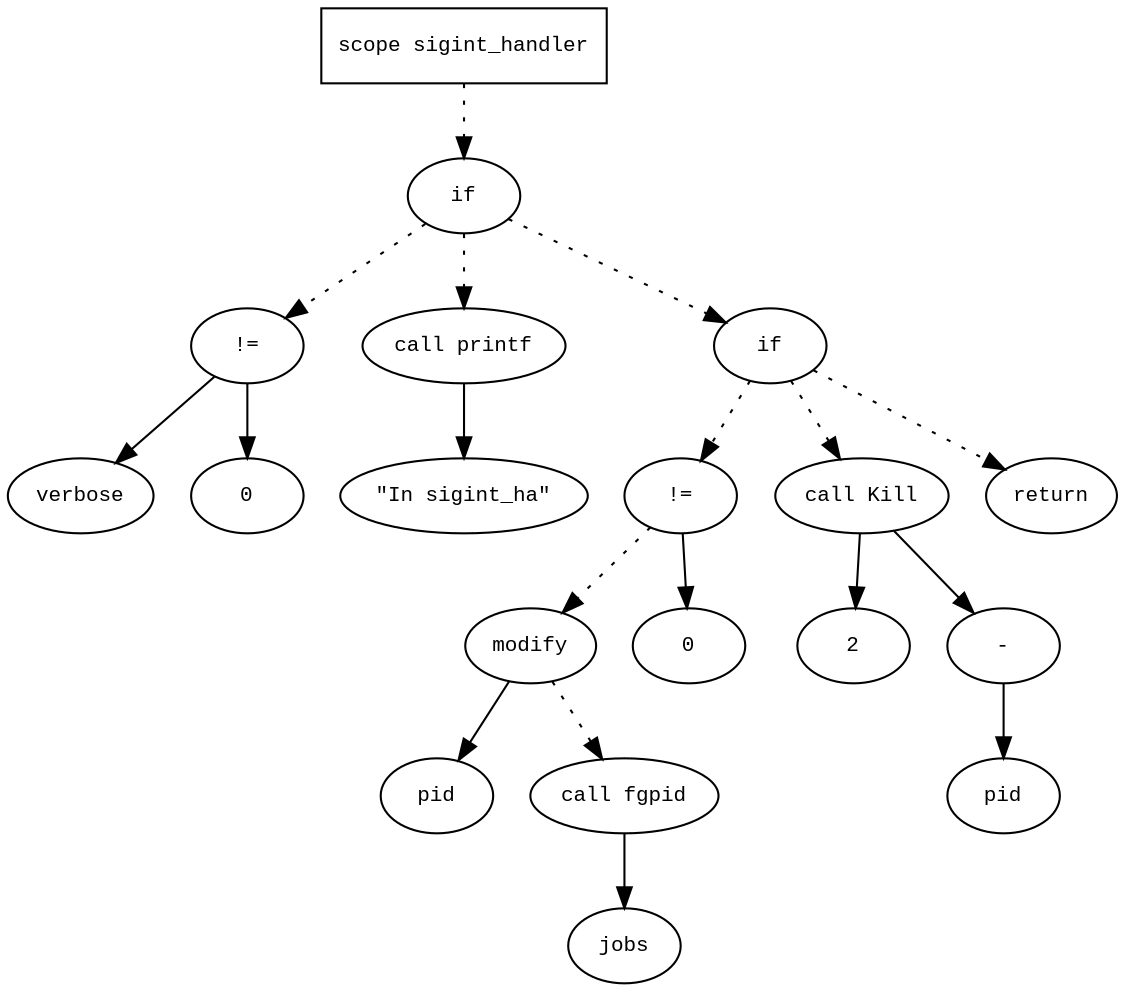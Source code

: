 digraph AST {
  graph [fontname="Times New Roman",fontsize=10];
  node  [fontname="Courier New",fontsize=10];
  edge  [fontname="Times New Roman",fontsize=10];

  node1 [label="scope sigint_handler",shape=box];
  node2 [label="if",shape=ellipse];
  node1 -> node2 [style=dotted];
  node3 [label="!=",shape=ellipse];
  node4 [label="verbose",shape=ellipse];
  node3 -> node4;
  node5 [label="0",shape=ellipse];
  node3 -> node5;
  node2 -> node3 [style=dotted];
  node6 [label="call printf",shape=ellipse];
  node7 [label="\"In sigint_ha\"",shape=ellipse];
  node6 -> node7;
  node2 -> node6 [style=dotted];
  node8 [label="if",shape=ellipse];
  node2 -> node8 [style=dotted];
  node9 [label="!=",shape=ellipse];
  node10 [label="modify",shape=ellipse];
  node11 [label="pid",shape=ellipse];
  node10 -> node11;
  node12 [label="call fgpid",shape=ellipse];
  node13 [label="jobs",shape=ellipse];
  node12 -> node13;
  node10 -> node12 [style=dotted];
  node9 -> node10 [style=dotted];
  node14 [label="0",shape=ellipse];
  node9 -> node14;
  node8 -> node9 [style=dotted];
  node15 [label="call Kill",shape=ellipse];
  node16 [label="2",shape=ellipse];
  node15 -> node16;
  node17 [label="-",shape=ellipse];
  node18 [label="pid",shape=ellipse];
  node17 -> node18;
  node15 -> node17;
  node8 -> node15 [style=dotted];
  node19 [label="return",shape=ellipse];
  node8 -> node19 [style=dotted];
} 
